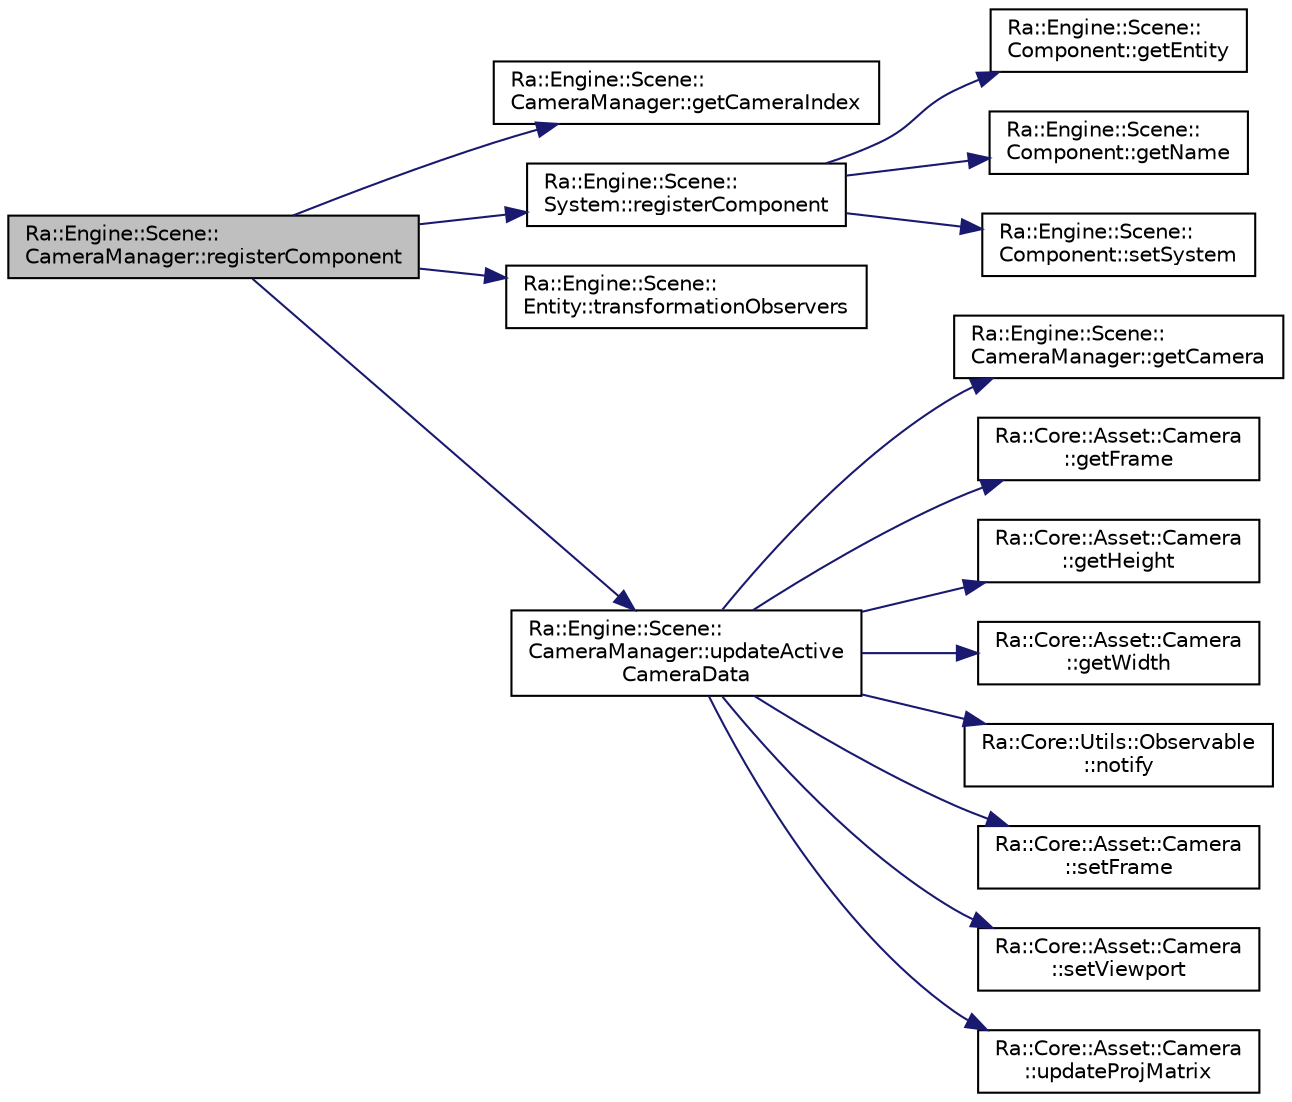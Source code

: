 digraph "Ra::Engine::Scene::CameraManager::registerComponent"
{
 // INTERACTIVE_SVG=YES
 // LATEX_PDF_SIZE
  edge [fontname="Helvetica",fontsize="10",labelfontname="Helvetica",labelfontsize="10"];
  node [fontname="Helvetica",fontsize="10",shape=record];
  rankdir="LR";
  Node1 [label="Ra::Engine::Scene::\lCameraManager::registerComponent",height=0.2,width=0.4,color="black", fillcolor="grey75", style="filled", fontcolor="black",tooltip=" "];
  Node1 -> Node2 [color="midnightblue",fontsize="10",style="solid",fontname="Helvetica"];
  Node2 [label="Ra::Engine::Scene::\lCameraManager::getCameraIndex",height=0.2,width=0.4,color="black", fillcolor="white", style="filled",URL="$classRa_1_1Engine_1_1Scene_1_1CameraManager.html#a89543fc980c3f8109ee62a6bea412a3d",tooltip=" "];
  Node1 -> Node3 [color="midnightblue",fontsize="10",style="solid",fontname="Helvetica"];
  Node3 [label="Ra::Engine::Scene::\lSystem::registerComponent",height=0.2,width=0.4,color="black", fillcolor="white", style="filled",URL="$classRa_1_1Engine_1_1Scene_1_1System.html#a8d1f1cfd2c615e58b4155154206afece",tooltip=" "];
  Node3 -> Node4 [color="midnightblue",fontsize="10",style="solid",fontname="Helvetica"];
  Node4 [label="Ra::Engine::Scene::\lComponent::getEntity",height=0.2,width=0.4,color="black", fillcolor="white", style="filled",URL="$classRa_1_1Engine_1_1Scene_1_1Component.html#aaaac457b6b1c62d618f626c9c6771ad2",tooltip="Return the entity the component belongs to."];
  Node3 -> Node5 [color="midnightblue",fontsize="10",style="solid",fontname="Helvetica"];
  Node5 [label="Ra::Engine::Scene::\lComponent::getName",height=0.2,width=0.4,color="black", fillcolor="white", style="filled",URL="$classRa_1_1Engine_1_1Scene_1_1Component.html#a60e3234670ccfb680405445f06d2854e",tooltip="Return the component's name."];
  Node3 -> Node6 [color="midnightblue",fontsize="10",style="solid",fontname="Helvetica"];
  Node6 [label="Ra::Engine::Scene::\lComponent::setSystem",height=0.2,width=0.4,color="black", fillcolor="white", style="filled",URL="$classRa_1_1Engine_1_1Scene_1_1Component.html#ad938ddceb5b48fc2c0ba6ef699ac3cfa",tooltip="Set the system to which the component belongs."];
  Node1 -> Node7 [color="midnightblue",fontsize="10",style="solid",fontname="Helvetica"];
  Node7 [label="Ra::Engine::Scene::\lEntity::transformationObservers",height=0.2,width=0.4,color="black", fillcolor="white", style="filled",URL="$classRa_1_1Engine_1_1Scene_1_1Entity.html#a534acbd29f5dc60bcea54c7a826bc92f",tooltip="get a ref to transformation observers to add/remove an observer"];
  Node1 -> Node8 [color="midnightblue",fontsize="10",style="solid",fontname="Helvetica"];
  Node8 [label="Ra::Engine::Scene::\lCameraManager::updateActive\lCameraData",height=0.2,width=0.4,color="black", fillcolor="white", style="filled",URL="$classRa_1_1Engine_1_1Scene_1_1CameraManager.html#ad4516473cebc8b540d2da18319985125",tooltip="update the active camera data"];
  Node8 -> Node9 [color="midnightblue",fontsize="10",style="solid",fontname="Helvetica"];
  Node9 [label="Ra::Engine::Scene::\lCameraManager::getCamera",height=0.2,width=0.4,color="black", fillcolor="white", style="filled",URL="$classRa_1_1Engine_1_1Scene_1_1CameraManager.html#a785ff375d82f19cd4b48e6486f77cbf0",tooltip="Get a pointer to the i-th Camera."];
  Node8 -> Node10 [color="midnightblue",fontsize="10",style="solid",fontname="Helvetica"];
  Node10 [label="Ra::Core::Asset::Camera\l::getFrame",height=0.2,width=0.4,color="black", fillcolor="white", style="filled",URL="$classRa_1_1Core_1_1Asset_1_1Camera.html#ae879404ea174280161cec397fb1710b7",tooltip=" "];
  Node8 -> Node11 [color="midnightblue",fontsize="10",style="solid",fontname="Helvetica"];
  Node11 [label="Ra::Core::Asset::Camera\l::getHeight",height=0.2,width=0.4,color="black", fillcolor="white", style="filled",URL="$classRa_1_1Core_1_1Asset_1_1Camera.html#a627f8c3e741a1d0f305886f1d8375de3",tooltip="Return the height of the viewport."];
  Node8 -> Node12 [color="midnightblue",fontsize="10",style="solid",fontname="Helvetica"];
  Node12 [label="Ra::Core::Asset::Camera\l::getWidth",height=0.2,width=0.4,color="black", fillcolor="white", style="filled",URL="$classRa_1_1Core_1_1Asset_1_1Camera.html#a2b2f8b09a65409166a96b9bb30e3ee20",tooltip="Return the width of the viewport."];
  Node8 -> Node13 [color="midnightblue",fontsize="10",style="solid",fontname="Helvetica"];
  Node13 [label="Ra::Core::Utils::Observable\l::notify",height=0.2,width=0.4,color="black", fillcolor="white", style="filled",URL="$classRa_1_1Core_1_1Utils_1_1Observable.html#a7e5fe761726d56a51f95192eb6555f8f",tooltip="Notify (i.e. call) each attached observer with argument p."];
  Node8 -> Node14 [color="midnightblue",fontsize="10",style="solid",fontname="Helvetica"];
  Node14 [label="Ra::Core::Asset::Camera\l::setFrame",height=0.2,width=0.4,color="black", fillcolor="white", style="filled",URL="$classRa_1_1Core_1_1Asset_1_1Camera.html#ac5e49d14a044ec5c39666cab662f3ba3",tooltip="Set the frame of the camera to frame."];
  Node8 -> Node15 [color="midnightblue",fontsize="10",style="solid",fontname="Helvetica"];
  Node15 [label="Ra::Core::Asset::Camera\l::setViewport",height=0.2,width=0.4,color="black", fillcolor="white", style="filled",URL="$classRa_1_1Core_1_1Asset_1_1Camera.html#a05d8b61c4135de535eb61a6608fd33d6",tooltip="Change the viewport size. Also compute aspectRatio."];
  Node8 -> Node16 [color="midnightblue",fontsize="10",style="solid",fontname="Helvetica"];
  Node16 [label="Ra::Core::Asset::Camera\l::updateProjMatrix",height=0.2,width=0.4,color="black", fillcolor="white", style="filled",URL="$classRa_1_1Core_1_1Asset_1_1Camera.html#a1e1809a93475162a71da46c2816f90e7",tooltip="Update the projection matrix according to the current parameters."];
}

